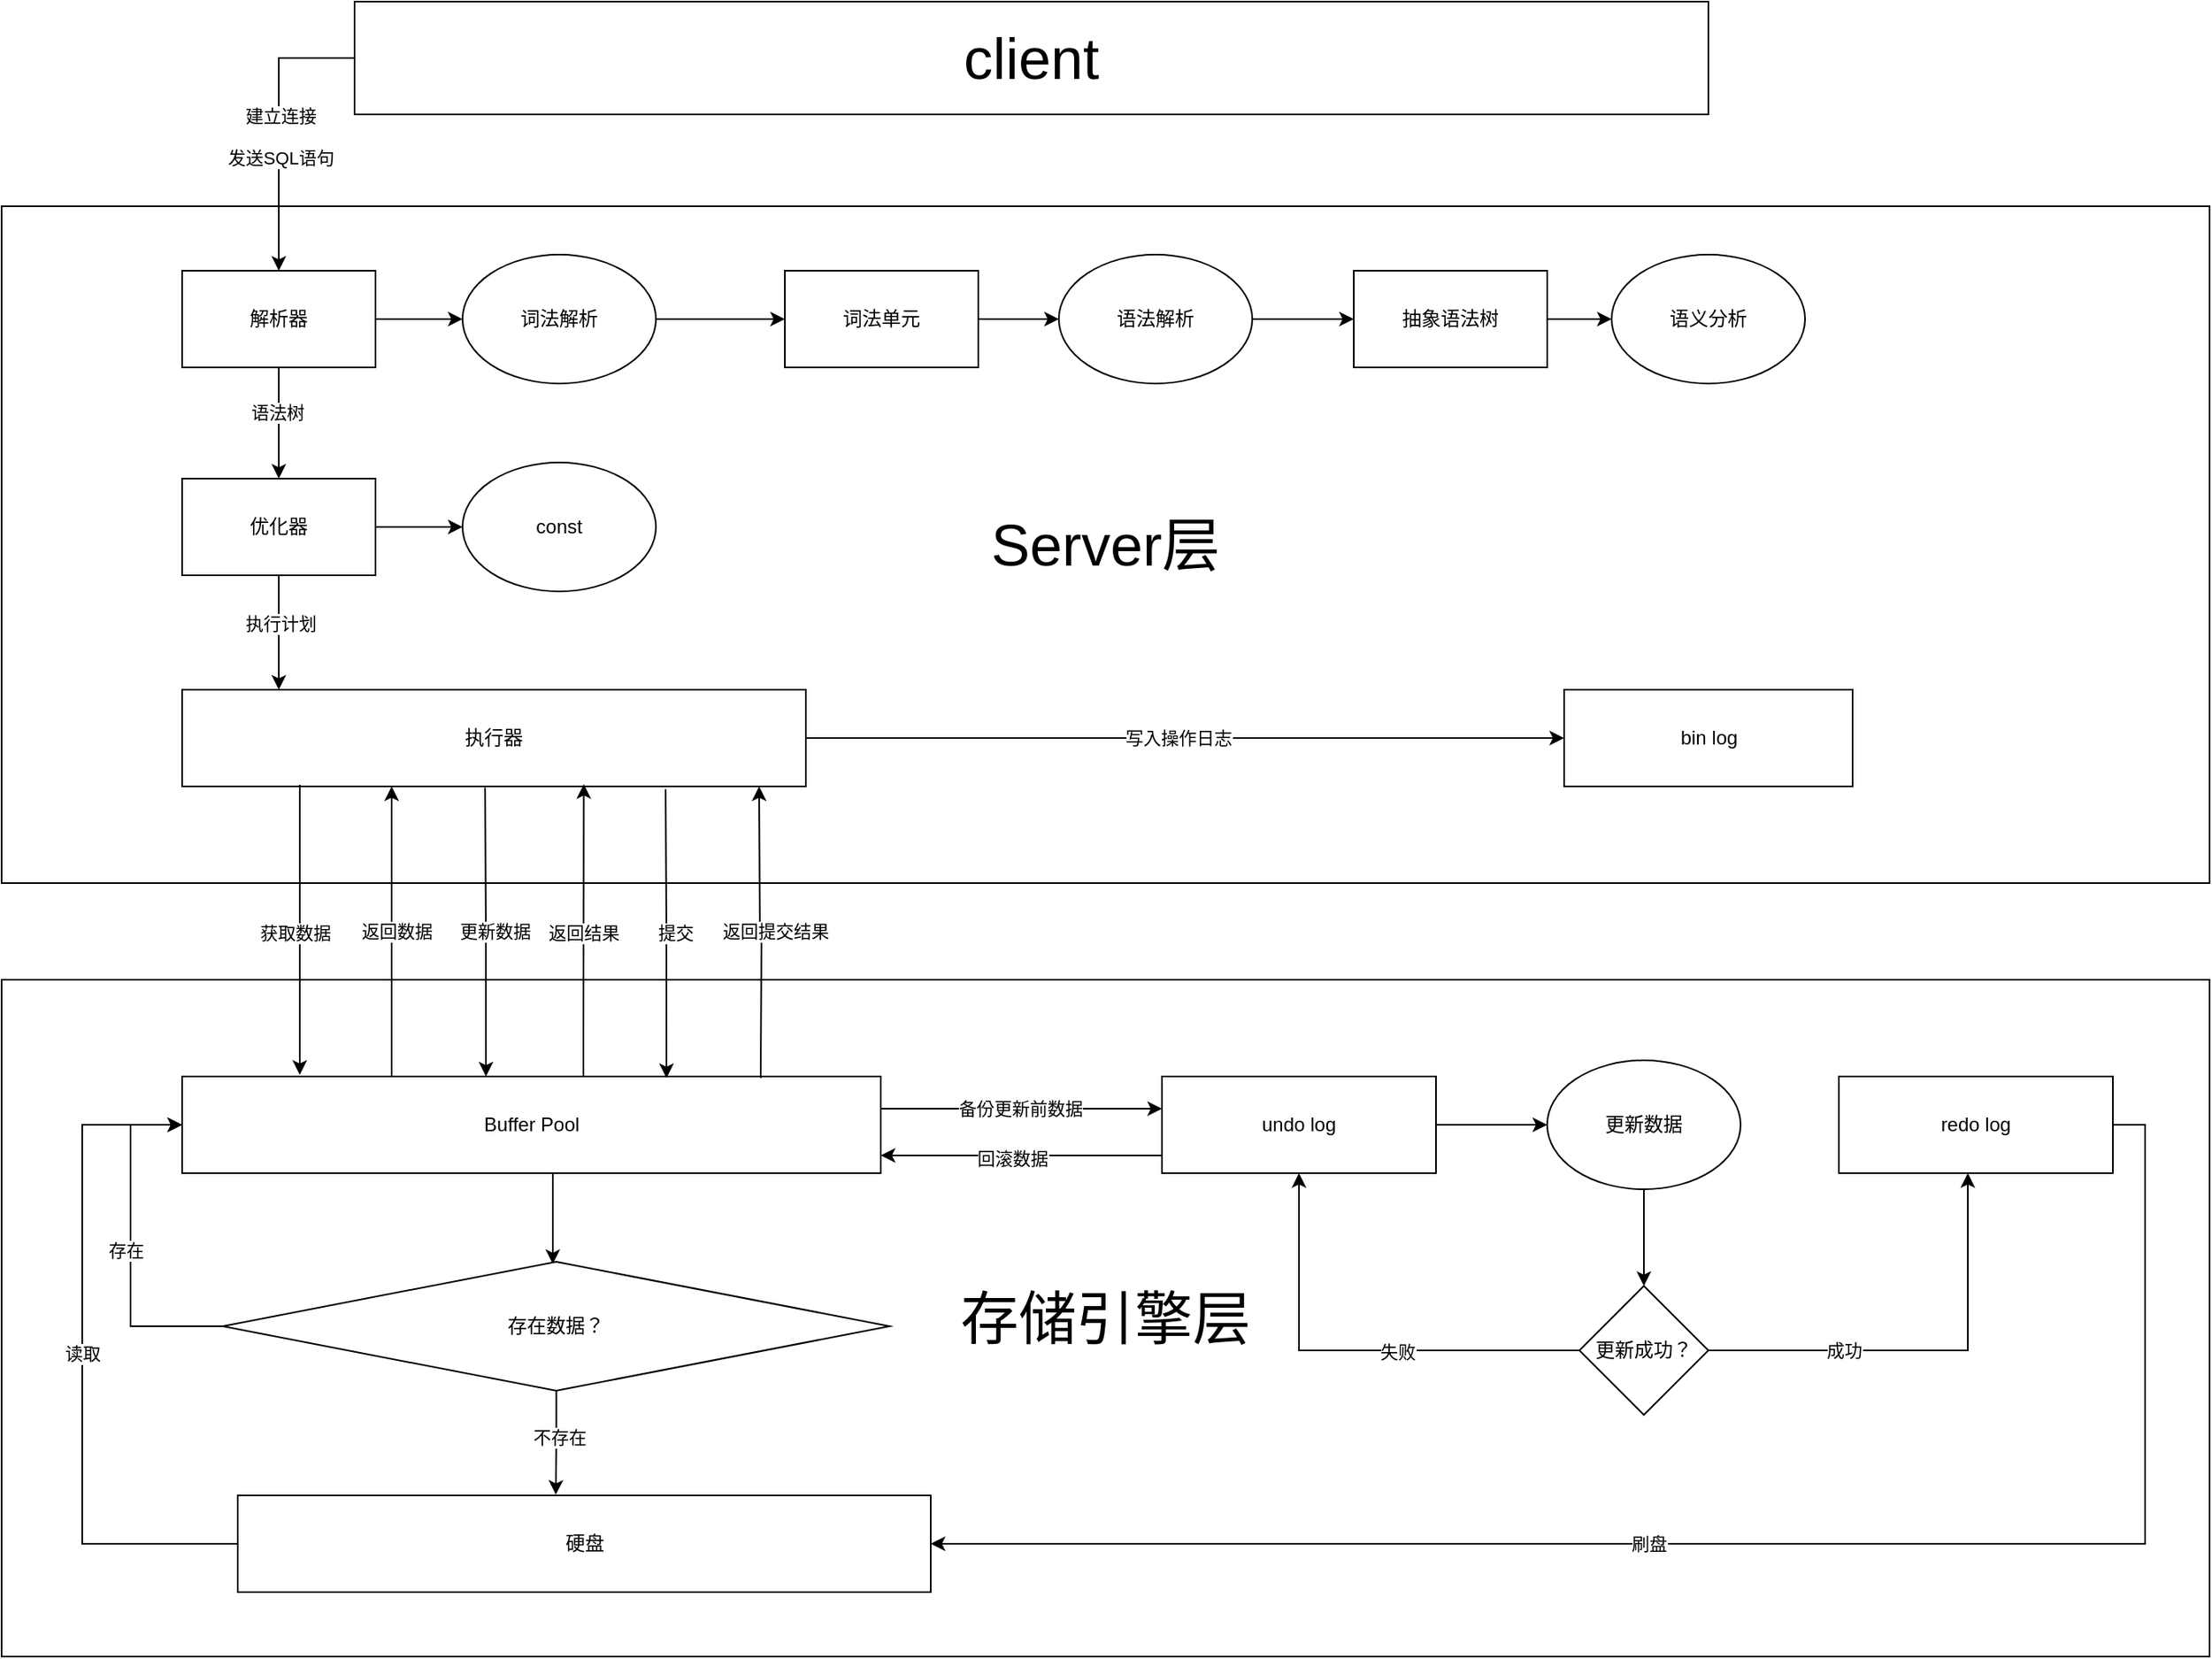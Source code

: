 <mxfile version="24.8.4">
  <diagram name="第 1 页" id="s1agLugRiZQBIuN22Zr9">
    <mxGraphModel dx="1746" dy="1093" grid="1" gridSize="10" guides="1" tooltips="1" connect="1" arrows="1" fold="1" page="1" pageScale="1" pageWidth="827" pageHeight="1169" math="0" shadow="0">
      <root>
        <mxCell id="0" />
        <mxCell id="1" parent="0" />
        <mxCell id="PIprH2Aeu7rTjjL4ncHR-3" value="&lt;font style=&quot;font-size: 36px;&quot;&gt;Server层&lt;/font&gt;" style="rounded=0;whiteSpace=wrap;html=1;" parent="1" vertex="1">
          <mxGeometry x="150" y="180" width="1370" height="420" as="geometry" />
        </mxCell>
        <mxCell id="PIprH2Aeu7rTjjL4ncHR-10" value="" style="edgeStyle=orthogonalEdgeStyle;rounded=0;orthogonalLoop=1;jettySize=auto;html=1;" parent="1" source="PIprH2Aeu7rTjjL4ncHR-6" target="PIprH2Aeu7rTjjL4ncHR-9" edge="1">
          <mxGeometry relative="1" as="geometry" />
        </mxCell>
        <mxCell id="PIprH2Aeu7rTjjL4ncHR-20" value="" style="edgeStyle=orthogonalEdgeStyle;rounded=0;orthogonalLoop=1;jettySize=auto;html=1;" parent="1" source="PIprH2Aeu7rTjjL4ncHR-6" target="PIprH2Aeu7rTjjL4ncHR-19" edge="1">
          <mxGeometry relative="1" as="geometry" />
        </mxCell>
        <mxCell id="PIprH2Aeu7rTjjL4ncHR-27" value="语法树" style="edgeLabel;html=1;align=center;verticalAlign=middle;resizable=0;points=[];" parent="PIprH2Aeu7rTjjL4ncHR-20" vertex="1" connectable="0">
          <mxGeometry x="-0.182" y="-1" relative="1" as="geometry">
            <mxPoint as="offset" />
          </mxGeometry>
        </mxCell>
        <mxCell id="PIprH2Aeu7rTjjL4ncHR-6" value="解析器" style="rounded=0;whiteSpace=wrap;html=1;" parent="1" vertex="1">
          <mxGeometry x="262" y="220" width="120" height="60" as="geometry" />
        </mxCell>
        <mxCell id="PIprH2Aeu7rTjjL4ncHR-41" style="edgeStyle=orthogonalEdgeStyle;rounded=0;orthogonalLoop=1;jettySize=auto;html=1;exitX=0;exitY=0.5;exitDx=0;exitDy=0;" parent="1" source="PIprH2Aeu7rTjjL4ncHR-7" target="PIprH2Aeu7rTjjL4ncHR-6" edge="1">
          <mxGeometry relative="1" as="geometry" />
        </mxCell>
        <mxCell id="PIprH2Aeu7rTjjL4ncHR-43" value="建立连接&lt;div&gt;&lt;br&gt;&lt;/div&gt;&lt;div&gt;发送SQL语句&lt;/div&gt;" style="edgeLabel;html=1;align=center;verticalAlign=middle;resizable=0;points=[];" parent="PIprH2Aeu7rTjjL4ncHR-41" vertex="1" connectable="0">
          <mxGeometry x="-0.172" y="1" relative="1" as="geometry">
            <mxPoint y="22" as="offset" />
          </mxGeometry>
        </mxCell>
        <mxCell id="PIprH2Aeu7rTjjL4ncHR-7" value="&lt;font style=&quot;font-size: 36px;&quot;&gt;client&lt;/font&gt;" style="rounded=0;whiteSpace=wrap;html=1;" parent="1" vertex="1">
          <mxGeometry x="369" y="53" width="840" height="70" as="geometry" />
        </mxCell>
        <mxCell id="PIprH2Aeu7rTjjL4ncHR-14" value="" style="edgeStyle=orthogonalEdgeStyle;rounded=0;orthogonalLoop=1;jettySize=auto;html=1;" parent="1" source="PIprH2Aeu7rTjjL4ncHR-9" target="PIprH2Aeu7rTjjL4ncHR-13" edge="1">
          <mxGeometry relative="1" as="geometry" />
        </mxCell>
        <mxCell id="PIprH2Aeu7rTjjL4ncHR-9" value="词法解析" style="ellipse;whiteSpace=wrap;html=1;" parent="1" vertex="1">
          <mxGeometry x="436" y="210" width="120" height="80" as="geometry" />
        </mxCell>
        <mxCell id="PIprH2Aeu7rTjjL4ncHR-16" value="" style="edgeStyle=orthogonalEdgeStyle;rounded=0;orthogonalLoop=1;jettySize=auto;html=1;" parent="1" source="PIprH2Aeu7rTjjL4ncHR-13" target="PIprH2Aeu7rTjjL4ncHR-15" edge="1">
          <mxGeometry relative="1" as="geometry" />
        </mxCell>
        <mxCell id="PIprH2Aeu7rTjjL4ncHR-13" value="词法单元" style="rounded=0;whiteSpace=wrap;html=1;" parent="1" vertex="1">
          <mxGeometry x="636" y="220" width="120" height="60" as="geometry" />
        </mxCell>
        <mxCell id="PIprH2Aeu7rTjjL4ncHR-18" value="" style="edgeStyle=orthogonalEdgeStyle;rounded=0;orthogonalLoop=1;jettySize=auto;html=1;" parent="1" source="PIprH2Aeu7rTjjL4ncHR-15" target="PIprH2Aeu7rTjjL4ncHR-17" edge="1">
          <mxGeometry relative="1" as="geometry" />
        </mxCell>
        <mxCell id="PIprH2Aeu7rTjjL4ncHR-15" value="语法解析" style="ellipse;whiteSpace=wrap;html=1;" parent="1" vertex="1">
          <mxGeometry x="806" y="210" width="120" height="80" as="geometry" />
        </mxCell>
        <mxCell id="PIprH2Aeu7rTjjL4ncHR-22" value="" style="edgeStyle=orthogonalEdgeStyle;rounded=0;orthogonalLoop=1;jettySize=auto;html=1;" parent="1" source="PIprH2Aeu7rTjjL4ncHR-17" target="PIprH2Aeu7rTjjL4ncHR-21" edge="1">
          <mxGeometry relative="1" as="geometry" />
        </mxCell>
        <mxCell id="PIprH2Aeu7rTjjL4ncHR-17" value="抽象语法树" style="rounded=0;whiteSpace=wrap;html=1;" parent="1" vertex="1">
          <mxGeometry x="989" y="220" width="120" height="60" as="geometry" />
        </mxCell>
        <mxCell id="PIprH2Aeu7rTjjL4ncHR-24" value="" style="edgeStyle=orthogonalEdgeStyle;rounded=0;orthogonalLoop=1;jettySize=auto;html=1;" parent="1" source="PIprH2Aeu7rTjjL4ncHR-19" target="PIprH2Aeu7rTjjL4ncHR-23" edge="1">
          <mxGeometry relative="1" as="geometry" />
        </mxCell>
        <mxCell id="PIprH2Aeu7rTjjL4ncHR-28" value="" style="edgeStyle=orthogonalEdgeStyle;rounded=0;orthogonalLoop=1;jettySize=auto;html=1;" parent="1" source="PIprH2Aeu7rTjjL4ncHR-19" target="PIprH2Aeu7rTjjL4ncHR-25" edge="1">
          <mxGeometry relative="1" as="geometry">
            <Array as="points">
              <mxPoint x="322" y="470" />
              <mxPoint x="322" y="470" />
            </Array>
          </mxGeometry>
        </mxCell>
        <mxCell id="PIprH2Aeu7rTjjL4ncHR-29" value="执行计划" style="edgeLabel;html=1;align=center;verticalAlign=middle;resizable=0;points=[];" parent="PIprH2Aeu7rTjjL4ncHR-28" vertex="1" connectable="0">
          <mxGeometry x="-0.162" y="1" relative="1" as="geometry">
            <mxPoint as="offset" />
          </mxGeometry>
        </mxCell>
        <mxCell id="PIprH2Aeu7rTjjL4ncHR-19" value="优化器" style="rounded=0;whiteSpace=wrap;html=1;" parent="1" vertex="1">
          <mxGeometry x="262" y="349" width="120" height="60" as="geometry" />
        </mxCell>
        <mxCell id="PIprH2Aeu7rTjjL4ncHR-21" value="语义分析" style="ellipse;whiteSpace=wrap;html=1;" parent="1" vertex="1">
          <mxGeometry x="1149" y="210" width="120" height="80" as="geometry" />
        </mxCell>
        <mxCell id="PIprH2Aeu7rTjjL4ncHR-23" value="const" style="ellipse;whiteSpace=wrap;html=1;" parent="1" vertex="1">
          <mxGeometry x="436" y="339" width="120" height="80" as="geometry" />
        </mxCell>
        <mxCell id="PIprH2Aeu7rTjjL4ncHR-99" style="edgeStyle=orthogonalEdgeStyle;rounded=0;orthogonalLoop=1;jettySize=auto;html=1;" parent="1" source="PIprH2Aeu7rTjjL4ncHR-25" target="PIprH2Aeu7rTjjL4ncHR-90" edge="1">
          <mxGeometry relative="1" as="geometry" />
        </mxCell>
        <mxCell id="PIprH2Aeu7rTjjL4ncHR-100" value="写入操作日志" style="edgeLabel;html=1;align=center;verticalAlign=middle;resizable=0;points=[];" parent="PIprH2Aeu7rTjjL4ncHR-99" vertex="1" connectable="0">
          <mxGeometry x="-0.068" y="-3" relative="1" as="geometry">
            <mxPoint x="11" y="-3" as="offset" />
          </mxGeometry>
        </mxCell>
        <mxCell id="PIprH2Aeu7rTjjL4ncHR-25" value="执行器" style="rounded=0;whiteSpace=wrap;html=1;" parent="1" vertex="1">
          <mxGeometry x="262" y="480" width="387" height="60" as="geometry" />
        </mxCell>
        <mxCell id="PIprH2Aeu7rTjjL4ncHR-30" value="&lt;font style=&quot;font-size: 36px;&quot;&gt;存储引擎层&lt;/font&gt;" style="rounded=0;whiteSpace=wrap;html=1;" parent="1" vertex="1">
          <mxGeometry x="150" y="660" width="1370" height="420" as="geometry" />
        </mxCell>
        <mxCell id="PIprH2Aeu7rTjjL4ncHR-48" style="edgeStyle=orthogonalEdgeStyle;rounded=0;orthogonalLoop=1;jettySize=auto;html=1;" parent="1" edge="1">
          <mxGeometry relative="1" as="geometry">
            <mxPoint x="392.0" y="720.0" as="sourcePoint" />
            <mxPoint x="392.0" y="540.0" as="targetPoint" />
          </mxGeometry>
        </mxCell>
        <mxCell id="PIprH2Aeu7rTjjL4ncHR-54" value="返回数据" style="edgeLabel;html=1;align=center;verticalAlign=middle;resizable=0;points=[];" parent="PIprH2Aeu7rTjjL4ncHR-48" vertex="1" connectable="0">
          <mxGeometry x="-0.033" y="-3" relative="1" as="geometry">
            <mxPoint y="-3" as="offset" />
          </mxGeometry>
        </mxCell>
        <mxCell id="PIprH2Aeu7rTjjL4ncHR-62" value="" style="edgeStyle=orthogonalEdgeStyle;rounded=0;orthogonalLoop=1;jettySize=auto;html=1;" parent="1" edge="1">
          <mxGeometry relative="1" as="geometry">
            <mxPoint x="492" y="775.0" as="sourcePoint" />
            <mxPoint x="492" y="836.378" as="targetPoint" />
            <Array as="points">
              <mxPoint x="492" y="785" />
              <mxPoint x="492" y="785" />
            </Array>
          </mxGeometry>
        </mxCell>
        <mxCell id="PIprH2Aeu7rTjjL4ncHR-86" style="edgeStyle=orthogonalEdgeStyle;rounded=0;orthogonalLoop=1;jettySize=auto;html=1;" parent="1" edge="1">
          <mxGeometry relative="1" as="geometry">
            <mxPoint x="695.5" y="740" as="sourcePoint" />
            <mxPoint x="870" y="740" as="targetPoint" />
          </mxGeometry>
        </mxCell>
        <mxCell id="PIprH2Aeu7rTjjL4ncHR-87" value="备份更新前数据" style="edgeLabel;html=1;align=center;verticalAlign=middle;resizable=0;points=[];" parent="PIprH2Aeu7rTjjL4ncHR-86" vertex="1" connectable="0">
          <mxGeometry x="-0.012" y="1" relative="1" as="geometry">
            <mxPoint y="1" as="offset" />
          </mxGeometry>
        </mxCell>
        <mxCell id="PIprH2Aeu7rTjjL4ncHR-95" style="edgeStyle=orthogonalEdgeStyle;rounded=0;orthogonalLoop=1;jettySize=auto;html=1;entryX=0.644;entryY=0.977;entryDx=0;entryDy=0;entryPerimeter=0;" parent="1" source="PIprH2Aeu7rTjjL4ncHR-44" target="PIprH2Aeu7rTjjL4ncHR-25" edge="1">
          <mxGeometry relative="1" as="geometry">
            <Array as="points">
              <mxPoint x="511" y="690" />
              <mxPoint x="511" y="690" />
            </Array>
          </mxGeometry>
        </mxCell>
        <mxCell id="PIprH2Aeu7rTjjL4ncHR-96" value="返回结果" style="edgeLabel;html=1;align=center;verticalAlign=middle;resizable=0;points=[];" parent="PIprH2Aeu7rTjjL4ncHR-95" vertex="1" connectable="0">
          <mxGeometry x="-0.011" y="-3" relative="1" as="geometry">
            <mxPoint x="-3" as="offset" />
          </mxGeometry>
        </mxCell>
        <mxCell id="PIprH2Aeu7rTjjL4ncHR-44" value="Buffer Pool" style="rounded=0;whiteSpace=wrap;html=1;" parent="1" vertex="1">
          <mxGeometry x="262" y="720" width="433.5" height="60" as="geometry" />
        </mxCell>
        <mxCell id="PIprH2Aeu7rTjjL4ncHR-46" style="edgeStyle=orthogonalEdgeStyle;rounded=0;orthogonalLoop=1;jettySize=auto;html=1;" parent="1" edge="1">
          <mxGeometry relative="1" as="geometry">
            <mxPoint x="335.0" y="539.0" as="sourcePoint" />
            <mxPoint x="335.0" y="719.0" as="targetPoint" />
          </mxGeometry>
        </mxCell>
        <mxCell id="PIprH2Aeu7rTjjL4ncHR-47" value="获取数据" style="edgeLabel;html=1;align=center;verticalAlign=middle;resizable=0;points=[];" parent="PIprH2Aeu7rTjjL4ncHR-46" vertex="1" connectable="0">
          <mxGeometry x="-0.051" y="-3" relative="1" as="geometry">
            <mxPoint y="6" as="offset" />
          </mxGeometry>
        </mxCell>
        <mxCell id="PIprH2Aeu7rTjjL4ncHR-63" value="" style="edgeStyle=orthogonalEdgeStyle;rounded=0;orthogonalLoop=1;jettySize=auto;html=1;entryX=0.459;entryY=-0.008;entryDx=0;entryDy=0;entryPerimeter=0;" parent="1" source="PIprH2Aeu7rTjjL4ncHR-49" target="PIprH2Aeu7rTjjL4ncHR-55" edge="1">
          <mxGeometry relative="1" as="geometry">
            <mxPoint x="494" y="970" as="targetPoint" />
          </mxGeometry>
        </mxCell>
        <mxCell id="PIprH2Aeu7rTjjL4ncHR-64" value="不存在" style="edgeLabel;html=1;align=center;verticalAlign=middle;resizable=0;points=[];" parent="PIprH2Aeu7rTjjL4ncHR-63" vertex="1" connectable="0">
          <mxGeometry x="-0.354" relative="1" as="geometry">
            <mxPoint x="2" y="8" as="offset" />
          </mxGeometry>
        </mxCell>
        <mxCell id="PIprH2Aeu7rTjjL4ncHR-49" value="存在数据？" style="rhombus;whiteSpace=wrap;html=1;" parent="1" vertex="1">
          <mxGeometry x="287.25" y="835" width="413.75" height="80" as="geometry" />
        </mxCell>
        <mxCell id="PIprH2Aeu7rTjjL4ncHR-79" style="edgeStyle=orthogonalEdgeStyle;rounded=0;orthogonalLoop=1;jettySize=auto;html=1;entryX=0;entryY=0.5;entryDx=0;entryDy=0;exitX=0;exitY=0.5;exitDx=0;exitDy=0;" parent="1" source="PIprH2Aeu7rTjjL4ncHR-55" target="PIprH2Aeu7rTjjL4ncHR-44" edge="1">
          <mxGeometry relative="1" as="geometry">
            <Array as="points">
              <mxPoint x="200" y="1010" />
              <mxPoint x="200" y="750" />
            </Array>
          </mxGeometry>
        </mxCell>
        <mxCell id="PIprH2Aeu7rTjjL4ncHR-80" value="读取" style="edgeLabel;html=1;align=center;verticalAlign=middle;resizable=0;points=[];" parent="PIprH2Aeu7rTjjL4ncHR-79" vertex="1" connectable="0">
          <mxGeometry x="-0.229" y="2" relative="1" as="geometry">
            <mxPoint x="2" y="-53" as="offset" />
          </mxGeometry>
        </mxCell>
        <mxCell id="PIprH2Aeu7rTjjL4ncHR-55" value="硬盘" style="rounded=0;whiteSpace=wrap;html=1;" parent="1" vertex="1">
          <mxGeometry x="296.5" y="980" width="430" height="60" as="geometry" />
        </mxCell>
        <mxCell id="PIprH2Aeu7rTjjL4ncHR-70" style="edgeStyle=orthogonalEdgeStyle;rounded=0;orthogonalLoop=1;jettySize=auto;html=1;entryX=0.364;entryY=-0.046;entryDx=0;entryDy=0;entryPerimeter=0;" parent="1" edge="1">
          <mxGeometry relative="1" as="geometry">
            <mxPoint x="450.0" y="540.76" as="sourcePoint" />
            <mxPoint x="450.544" y="720" as="targetPoint" />
          </mxGeometry>
        </mxCell>
        <mxCell id="PIprH2Aeu7rTjjL4ncHR-73" value="更新数据" style="edgeLabel;html=1;align=center;verticalAlign=middle;resizable=0;points=[];" parent="PIprH2Aeu7rTjjL4ncHR-70" vertex="1" connectable="0">
          <mxGeometry x="-0.056" y="1" relative="1" as="geometry">
            <mxPoint x="4" y="4" as="offset" />
          </mxGeometry>
        </mxCell>
        <mxCell id="PIprH2Aeu7rTjjL4ncHR-82" style="edgeStyle=orthogonalEdgeStyle;rounded=0;orthogonalLoop=1;jettySize=auto;html=1;exitX=0;exitY=0.5;exitDx=0;exitDy=0;entryX=0;entryY=0.5;entryDx=0;entryDy=0;" parent="1" source="PIprH2Aeu7rTjjL4ncHR-49" target="PIprH2Aeu7rTjjL4ncHR-44" edge="1">
          <mxGeometry relative="1" as="geometry">
            <Array as="points">
              <mxPoint x="230" y="875" />
              <mxPoint x="230" y="750" />
            </Array>
          </mxGeometry>
        </mxCell>
        <mxCell id="PIprH2Aeu7rTjjL4ncHR-83" value="存在" style="edgeLabel;html=1;align=center;verticalAlign=middle;resizable=0;points=[];" parent="PIprH2Aeu7rTjjL4ncHR-82" vertex="1" connectable="0">
          <mxGeometry x="-0.023" y="3" relative="1" as="geometry">
            <mxPoint as="offset" />
          </mxGeometry>
        </mxCell>
        <mxCell id="PIprH2Aeu7rTjjL4ncHR-93" style="edgeStyle=orthogonalEdgeStyle;rounded=0;orthogonalLoop=1;jettySize=auto;html=1;entryX=1;entryY=0.5;entryDx=0;entryDy=0;exitX=1;exitY=0.5;exitDx=0;exitDy=0;" parent="1" source="PIprH2Aeu7rTjjL4ncHR-84" target="PIprH2Aeu7rTjjL4ncHR-55" edge="1">
          <mxGeometry relative="1" as="geometry" />
        </mxCell>
        <mxCell id="PIprH2Aeu7rTjjL4ncHR-94" value="刷盘" style="edgeLabel;html=1;align=center;verticalAlign=middle;resizable=0;points=[];" parent="PIprH2Aeu7rTjjL4ncHR-93" vertex="1" connectable="0">
          <mxGeometry x="0.139" relative="1" as="geometry">
            <mxPoint as="offset" />
          </mxGeometry>
        </mxCell>
        <mxCell id="PIprH2Aeu7rTjjL4ncHR-84" value="redo log" style="rounded=0;whiteSpace=wrap;html=1;" parent="1" vertex="1">
          <mxGeometry x="1290" y="720" width="170" height="60" as="geometry" />
        </mxCell>
        <mxCell id="5bP2KrJIfEuyc2PyEdOn-3" style="edgeStyle=orthogonalEdgeStyle;rounded=0;orthogonalLoop=1;jettySize=auto;html=1;entryX=0;entryY=0.5;entryDx=0;entryDy=0;" edge="1" parent="1" source="PIprH2Aeu7rTjjL4ncHR-85" target="5bP2KrJIfEuyc2PyEdOn-2">
          <mxGeometry relative="1" as="geometry" />
        </mxCell>
        <mxCell id="5bP2KrJIfEuyc2PyEdOn-16" style="edgeStyle=orthogonalEdgeStyle;rounded=0;orthogonalLoop=1;jettySize=auto;html=1;entryX=1;entryY=0.5;entryDx=0;entryDy=0;" edge="1" parent="1">
          <mxGeometry relative="1" as="geometry">
            <mxPoint x="870" y="769" as="sourcePoint" />
            <mxPoint x="695.5" y="769" as="targetPoint" />
          </mxGeometry>
        </mxCell>
        <mxCell id="5bP2KrJIfEuyc2PyEdOn-17" value="回滚数据" style="edgeLabel;html=1;align=center;verticalAlign=middle;resizable=0;points=[];" vertex="1" connectable="0" parent="5bP2KrJIfEuyc2PyEdOn-16">
          <mxGeometry x="0.068" y="2" relative="1" as="geometry">
            <mxPoint as="offset" />
          </mxGeometry>
        </mxCell>
        <mxCell id="PIprH2Aeu7rTjjL4ncHR-85" value="undo log" style="rounded=0;whiteSpace=wrap;html=1;" parent="1" vertex="1">
          <mxGeometry x="870" y="720" width="170" height="60" as="geometry" />
        </mxCell>
        <mxCell id="PIprH2Aeu7rTjjL4ncHR-90" value="bin log" style="rounded=0;whiteSpace=wrap;html=1;" parent="1" vertex="1">
          <mxGeometry x="1119.5" y="480" width="179" height="60" as="geometry" />
        </mxCell>
        <mxCell id="PIprH2Aeu7rTjjL4ncHR-97" style="edgeStyle=orthogonalEdgeStyle;rounded=0;orthogonalLoop=1;jettySize=auto;html=1;entryX=0.364;entryY=-0.046;entryDx=0;entryDy=0;entryPerimeter=0;" parent="1" edge="1">
          <mxGeometry relative="1" as="geometry">
            <mxPoint x="562.0" y="541.76" as="sourcePoint" />
            <mxPoint x="562.544" y="721" as="targetPoint" />
          </mxGeometry>
        </mxCell>
        <mxCell id="PIprH2Aeu7rTjjL4ncHR-98" value="提交" style="edgeLabel;html=1;align=center;verticalAlign=middle;resizable=0;points=[];" parent="PIprH2Aeu7rTjjL4ncHR-97" vertex="1" connectable="0">
          <mxGeometry x="-0.056" y="1" relative="1" as="geometry">
            <mxPoint x="4" y="4" as="offset" />
          </mxGeometry>
        </mxCell>
        <mxCell id="PIprH2Aeu7rTjjL4ncHR-101" style="edgeStyle=orthogonalEdgeStyle;rounded=0;orthogonalLoop=1;jettySize=auto;html=1;entryX=0.644;entryY=0.977;entryDx=0;entryDy=0;entryPerimeter=0;" parent="1" edge="1">
          <mxGeometry relative="1" as="geometry">
            <mxPoint x="621" y="721" as="sourcePoint" />
            <mxPoint x="620" y="540" as="targetPoint" />
          </mxGeometry>
        </mxCell>
        <mxCell id="PIprH2Aeu7rTjjL4ncHR-102" value="返回提交结果" style="edgeLabel;html=1;align=center;verticalAlign=middle;resizable=0;points=[];" parent="PIprH2Aeu7rTjjL4ncHR-101" vertex="1" connectable="0">
          <mxGeometry x="-0.011" y="-3" relative="1" as="geometry">
            <mxPoint x="8" y="2" as="offset" />
          </mxGeometry>
        </mxCell>
        <mxCell id="5bP2KrJIfEuyc2PyEdOn-5" style="edgeStyle=orthogonalEdgeStyle;rounded=0;orthogonalLoop=1;jettySize=auto;html=1;" edge="1" parent="1" source="5bP2KrJIfEuyc2PyEdOn-2" target="5bP2KrJIfEuyc2PyEdOn-4">
          <mxGeometry relative="1" as="geometry" />
        </mxCell>
        <mxCell id="5bP2KrJIfEuyc2PyEdOn-2" value="更新数据" style="ellipse;whiteSpace=wrap;html=1;" vertex="1" parent="1">
          <mxGeometry x="1109" y="710" width="120" height="80" as="geometry" />
        </mxCell>
        <mxCell id="5bP2KrJIfEuyc2PyEdOn-6" style="edgeStyle=orthogonalEdgeStyle;rounded=0;orthogonalLoop=1;jettySize=auto;html=1;" edge="1" parent="1" source="5bP2KrJIfEuyc2PyEdOn-4">
          <mxGeometry relative="1" as="geometry">
            <mxPoint x="1370" y="780" as="targetPoint" />
            <Array as="points">
              <mxPoint x="1370" y="890" />
              <mxPoint x="1370" y="780" />
            </Array>
          </mxGeometry>
        </mxCell>
        <mxCell id="5bP2KrJIfEuyc2PyEdOn-8" value="成功" style="edgeLabel;html=1;align=center;verticalAlign=middle;resizable=0;points=[];" vertex="1" connectable="0" parent="5bP2KrJIfEuyc2PyEdOn-6">
          <mxGeometry x="-0.305" y="-1" relative="1" as="geometry">
            <mxPoint x="-10" y="-1" as="offset" />
          </mxGeometry>
        </mxCell>
        <mxCell id="5bP2KrJIfEuyc2PyEdOn-9" style="edgeStyle=orthogonalEdgeStyle;rounded=0;orthogonalLoop=1;jettySize=auto;html=1;entryX=0.5;entryY=1;entryDx=0;entryDy=0;" edge="1" parent="1" source="5bP2KrJIfEuyc2PyEdOn-4" target="PIprH2Aeu7rTjjL4ncHR-85">
          <mxGeometry relative="1" as="geometry" />
        </mxCell>
        <mxCell id="5bP2KrJIfEuyc2PyEdOn-10" value="失败" style="edgeLabel;html=1;align=center;verticalAlign=middle;resizable=0;points=[];" vertex="1" connectable="0" parent="5bP2KrJIfEuyc2PyEdOn-9">
          <mxGeometry x="-0.196" y="1" relative="1" as="geometry">
            <mxPoint x="1" as="offset" />
          </mxGeometry>
        </mxCell>
        <mxCell id="5bP2KrJIfEuyc2PyEdOn-4" value="更新成功？" style="rhombus;whiteSpace=wrap;html=1;" vertex="1" parent="1">
          <mxGeometry x="1129" y="850" width="80" height="80" as="geometry" />
        </mxCell>
      </root>
    </mxGraphModel>
  </diagram>
</mxfile>
